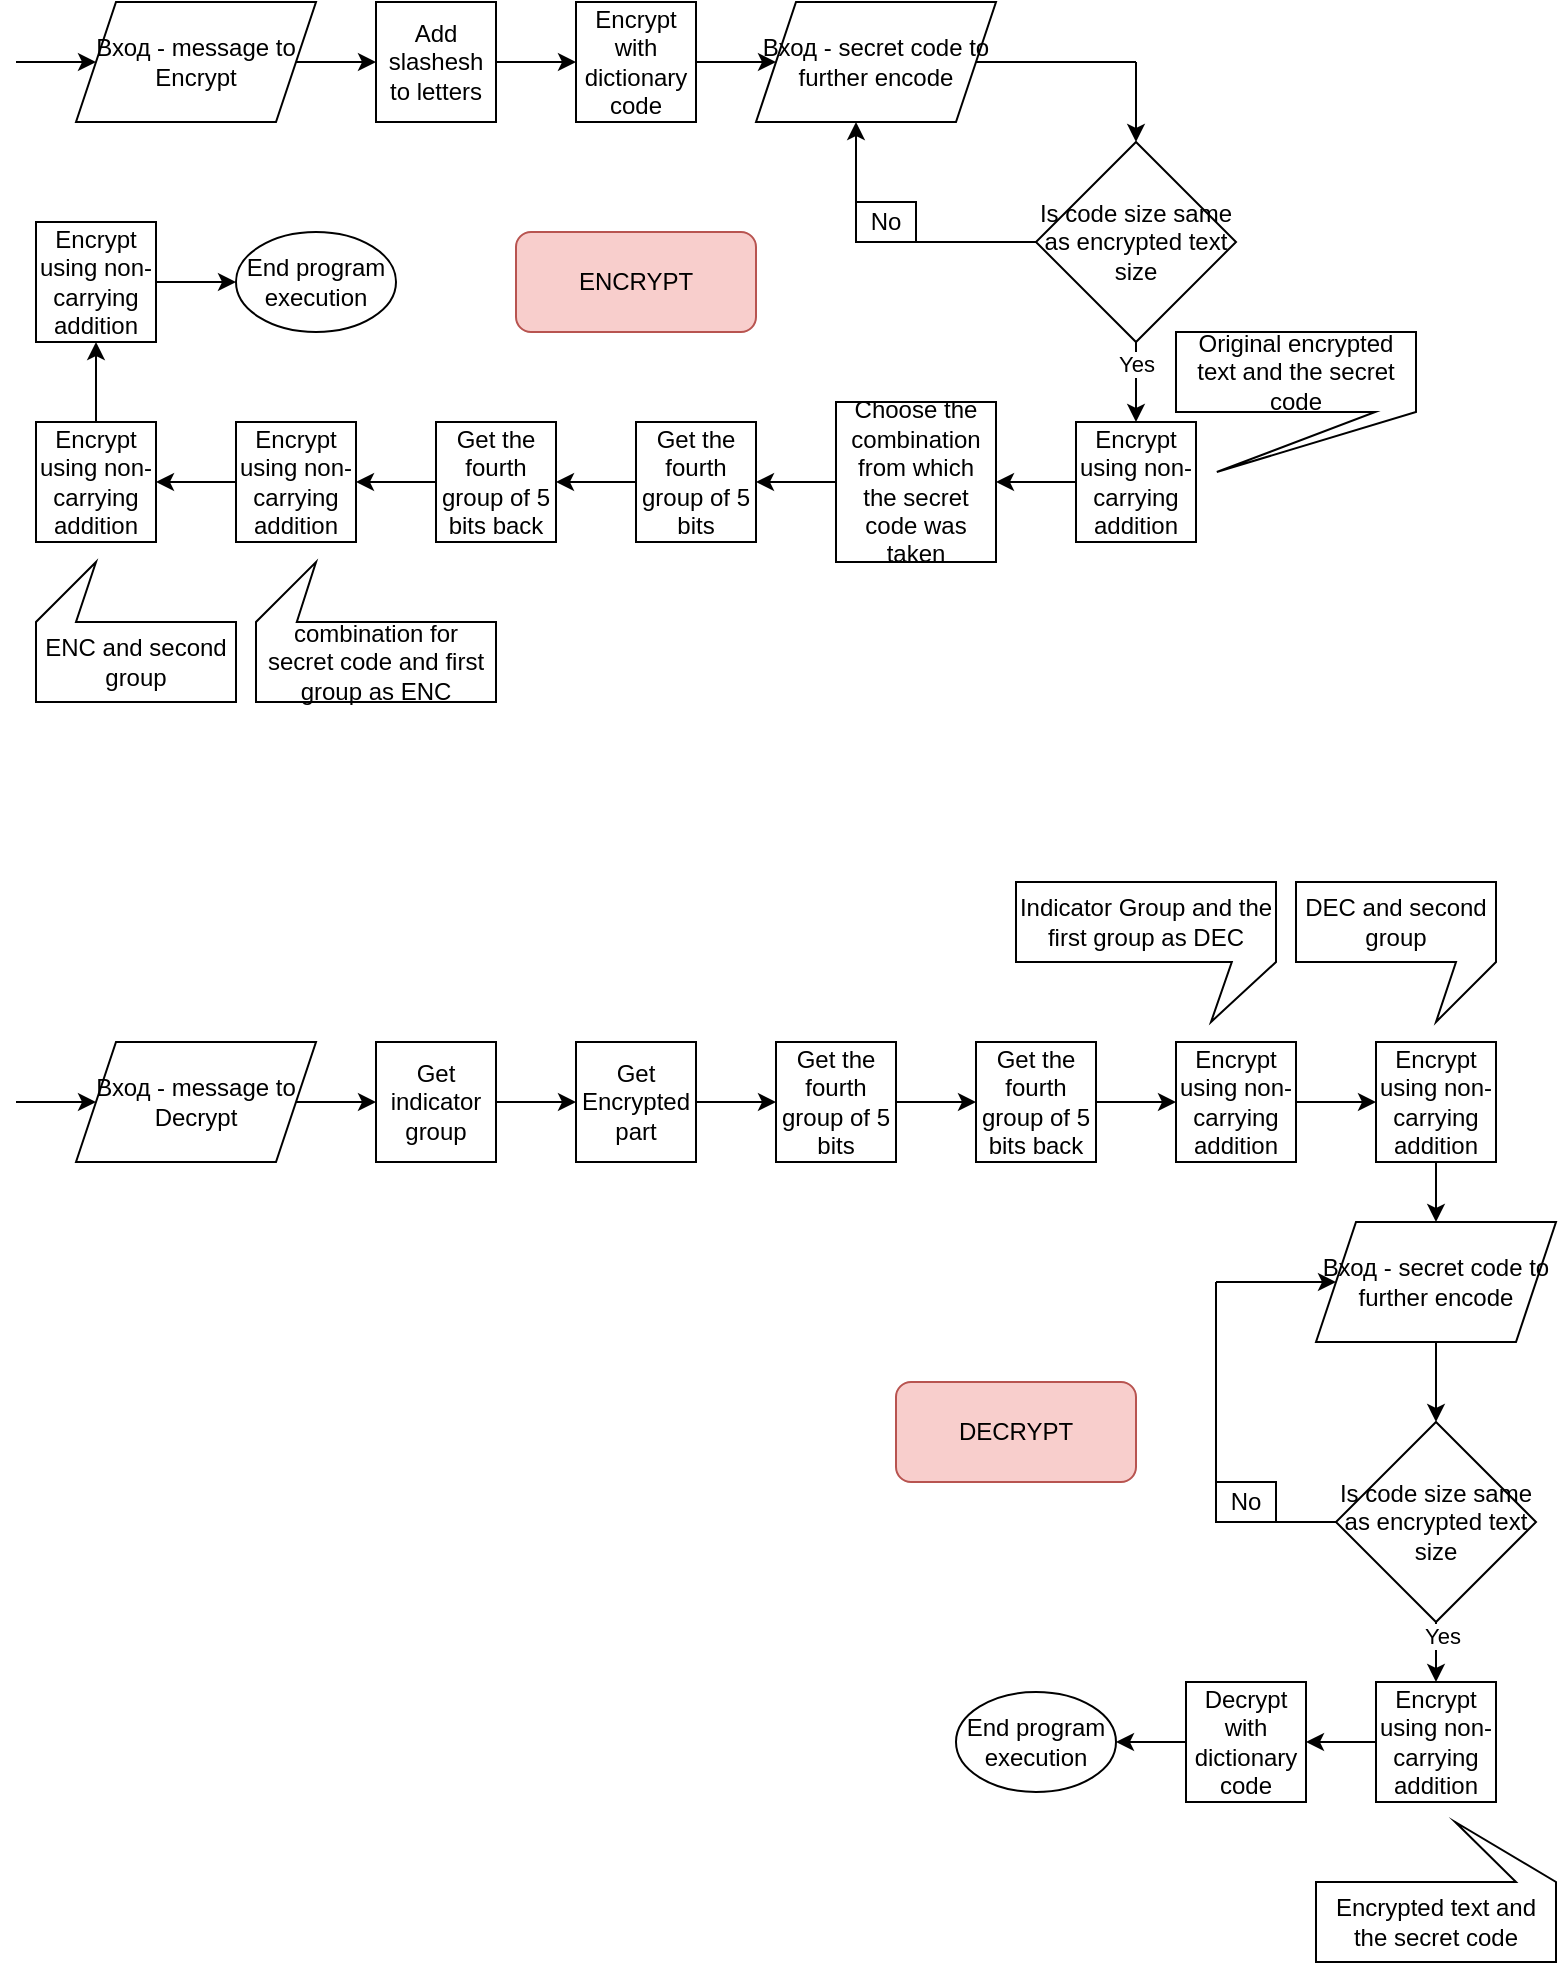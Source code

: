 <mxfile version="17.2.4" type="device"><diagram id="VCJfmVwdAa7vMsff7oao" name="Page-1"><mxGraphModel dx="1730" dy="1068" grid="1" gridSize="10" guides="1" tooltips="1" connect="1" arrows="1" fold="1" page="1" pageScale="1" pageWidth="850" pageHeight="1100" math="0" shadow="0"><root><mxCell id="0"/><mxCell id="1" parent="0"/><mxCell id="t3tLTHO2tqaHIhZBAzxb-1" value="" style="endArrow=classic;html=1;rounded=0;" edge="1" parent="1"><mxGeometry width="50" height="50" relative="1" as="geometry"><mxPoint x="40" y="80" as="sourcePoint"/><mxPoint x="80" y="80" as="targetPoint"/></mxGeometry></mxCell><mxCell id="t3tLTHO2tqaHIhZBAzxb-2" value="Вход - message to Encrypt" style="shape=parallelogram;perimeter=parallelogramPerimeter;whiteSpace=wrap;html=1;fixedSize=1;" vertex="1" parent="1"><mxGeometry x="70" y="50" width="120" height="60" as="geometry"/></mxCell><mxCell id="t3tLTHO2tqaHIhZBAzxb-3" value="" style="endArrow=classic;html=1;rounded=0;exitX=1;exitY=0.5;exitDx=0;exitDy=0;" edge="1" parent="1" source="t3tLTHO2tqaHIhZBAzxb-2"><mxGeometry width="50" height="50" relative="1" as="geometry"><mxPoint x="50" y="90" as="sourcePoint"/><mxPoint x="220" y="80" as="targetPoint"/><Array as="points"/></mxGeometry></mxCell><mxCell id="t3tLTHO2tqaHIhZBAzxb-7" value="" style="edgeStyle=orthogonalEdgeStyle;rounded=0;orthogonalLoop=1;jettySize=auto;html=1;" edge="1" parent="1" source="t3tLTHO2tqaHIhZBAzxb-4" target="t3tLTHO2tqaHIhZBAzxb-5"><mxGeometry relative="1" as="geometry"/></mxCell><mxCell id="t3tLTHO2tqaHIhZBAzxb-4" value="Add slashesh to letters" style="whiteSpace=wrap;html=1;aspect=fixed;" vertex="1" parent="1"><mxGeometry x="220" y="50" width="60" height="60" as="geometry"/></mxCell><mxCell id="t3tLTHO2tqaHIhZBAzxb-9" value="" style="edgeStyle=orthogonalEdgeStyle;rounded=0;orthogonalLoop=1;jettySize=auto;html=1;" edge="1" parent="1" source="t3tLTHO2tqaHIhZBAzxb-5" target="t3tLTHO2tqaHIhZBAzxb-8"><mxGeometry relative="1" as="geometry"/></mxCell><mxCell id="t3tLTHO2tqaHIhZBAzxb-5" value="Encrypt with dictionary code" style="whiteSpace=wrap;html=1;aspect=fixed;" vertex="1" parent="1"><mxGeometry x="320" y="50" width="60" height="60" as="geometry"/></mxCell><mxCell id="t3tLTHO2tqaHIhZBAzxb-20" style="edgeStyle=orthogonalEdgeStyle;rounded=0;orthogonalLoop=1;jettySize=auto;html=1;" edge="1" parent="1" source="t3tLTHO2tqaHIhZBAzxb-6" target="t3tLTHO2tqaHIhZBAzxb-19"><mxGeometry relative="1" as="geometry"/></mxCell><mxCell id="t3tLTHO2tqaHIhZBAzxb-6" value="Encrypt using non-carrying addition" style="whiteSpace=wrap;html=1;aspect=fixed;" vertex="1" parent="1"><mxGeometry x="570" y="260" width="60" height="60" as="geometry"/></mxCell><mxCell id="t3tLTHO2tqaHIhZBAzxb-8" value="Вход - secret code to further encode" style="shape=parallelogram;perimeter=parallelogramPerimeter;whiteSpace=wrap;html=1;fixedSize=1;" vertex="1" parent="1"><mxGeometry x="410" y="50" width="120" height="60" as="geometry"/></mxCell><mxCell id="t3tLTHO2tqaHIhZBAzxb-10" value="" style="endArrow=none;html=1;rounded=0;exitX=1;exitY=0.5;exitDx=0;exitDy=0;" edge="1" parent="1" source="t3tLTHO2tqaHIhZBAzxb-8"><mxGeometry width="50" height="50" relative="1" as="geometry"><mxPoint x="400" y="230" as="sourcePoint"/><mxPoint x="600" y="80" as="targetPoint"/></mxGeometry></mxCell><mxCell id="t3tLTHO2tqaHIhZBAzxb-11" value="" style="endArrow=classic;html=1;rounded=0;" edge="1" parent="1" target="t3tLTHO2tqaHIhZBAzxb-12"><mxGeometry width="50" height="50" relative="1" as="geometry"><mxPoint x="600" y="80" as="sourcePoint"/><mxPoint x="600" y="120" as="targetPoint"/></mxGeometry></mxCell><mxCell id="t3tLTHO2tqaHIhZBAzxb-12" value="Is code size same as encrypted text size" style="rhombus;whiteSpace=wrap;html=1;" vertex="1" parent="1"><mxGeometry x="550" y="120" width="100" height="100" as="geometry"/></mxCell><mxCell id="t3tLTHO2tqaHIhZBAzxb-13" value="" style="endArrow=none;html=1;rounded=0;exitX=0;exitY=0.5;exitDx=0;exitDy=0;" edge="1" parent="1" source="t3tLTHO2tqaHIhZBAzxb-12"><mxGeometry width="50" height="50" relative="1" as="geometry"><mxPoint x="400" y="200" as="sourcePoint"/><mxPoint x="460" y="170" as="targetPoint"/></mxGeometry></mxCell><mxCell id="t3tLTHO2tqaHIhZBAzxb-14" value="" style="endArrow=classic;html=1;rounded=0;" edge="1" parent="1"><mxGeometry width="50" height="50" relative="1" as="geometry"><mxPoint x="460" y="170" as="sourcePoint"/><mxPoint x="460" y="110" as="targetPoint"/></mxGeometry></mxCell><mxCell id="t3tLTHO2tqaHIhZBAzxb-15" value="No" style="rounded=0;whiteSpace=wrap;html=1;" vertex="1" parent="1"><mxGeometry x="460" y="150" width="30" height="20" as="geometry"/></mxCell><mxCell id="t3tLTHO2tqaHIhZBAzxb-18" value="" style="endArrow=classic;html=1;rounded=0;exitX=0.5;exitY=1;exitDx=0;exitDy=0;" edge="1" parent="1" source="t3tLTHO2tqaHIhZBAzxb-12"><mxGeometry width="50" height="50" relative="1" as="geometry"><mxPoint x="410" y="270" as="sourcePoint"/><mxPoint x="600" y="260" as="targetPoint"/></mxGeometry></mxCell><mxCell id="t3tLTHO2tqaHIhZBAzxb-84" value="Yes" style="edgeLabel;html=1;align=center;verticalAlign=middle;resizable=0;points=[];" vertex="1" connectable="0" parent="t3tLTHO2tqaHIhZBAzxb-18"><mxGeometry x="-0.45" relative="1" as="geometry"><mxPoint as="offset"/></mxGeometry></mxCell><mxCell id="t3tLTHO2tqaHIhZBAzxb-23" style="edgeStyle=orthogonalEdgeStyle;rounded=0;orthogonalLoop=1;jettySize=auto;html=1;entryX=1;entryY=0.5;entryDx=0;entryDy=0;" edge="1" parent="1" source="t3tLTHO2tqaHIhZBAzxb-19" target="t3tLTHO2tqaHIhZBAzxb-22"><mxGeometry relative="1" as="geometry"/></mxCell><mxCell id="t3tLTHO2tqaHIhZBAzxb-19" value="Choose the combination from which the secret code was taken" style="whiteSpace=wrap;html=1;aspect=fixed;" vertex="1" parent="1"><mxGeometry x="450" y="250" width="80" height="80" as="geometry"/></mxCell><mxCell id="t3tLTHO2tqaHIhZBAzxb-27" style="edgeStyle=orthogonalEdgeStyle;rounded=0;orthogonalLoop=1;jettySize=auto;html=1;" edge="1" parent="1" source="t3tLTHO2tqaHIhZBAzxb-21" target="t3tLTHO2tqaHIhZBAzxb-26"><mxGeometry relative="1" as="geometry"/></mxCell><mxCell id="t3tLTHO2tqaHIhZBAzxb-21" value="Get the fourth group of 5 bits back" style="whiteSpace=wrap;html=1;aspect=fixed;" vertex="1" parent="1"><mxGeometry x="250" y="260" width="60" height="60" as="geometry"/></mxCell><mxCell id="t3tLTHO2tqaHIhZBAzxb-24" value="" style="edgeStyle=orthogonalEdgeStyle;rounded=0;orthogonalLoop=1;jettySize=auto;html=1;" edge="1" parent="1" source="t3tLTHO2tqaHIhZBAzxb-22" target="t3tLTHO2tqaHIhZBAzxb-21"><mxGeometry relative="1" as="geometry"/></mxCell><mxCell id="t3tLTHO2tqaHIhZBAzxb-22" value="Get the fourth group of 5 bits" style="whiteSpace=wrap;html=1;aspect=fixed;" vertex="1" parent="1"><mxGeometry x="350" y="260" width="60" height="60" as="geometry"/></mxCell><mxCell id="t3tLTHO2tqaHIhZBAzxb-30" style="edgeStyle=orthogonalEdgeStyle;rounded=0;orthogonalLoop=1;jettySize=auto;html=1;entryX=0.5;entryY=1;entryDx=0;entryDy=0;" edge="1" parent="1" source="t3tLTHO2tqaHIhZBAzxb-25" target="t3tLTHO2tqaHIhZBAzxb-29"><mxGeometry relative="1" as="geometry"/></mxCell><mxCell id="t3tLTHO2tqaHIhZBAzxb-25" value="Encrypt using non-carrying addition" style="whiteSpace=wrap;html=1;aspect=fixed;" vertex="1" parent="1"><mxGeometry x="50" y="260" width="60" height="60" as="geometry"/></mxCell><mxCell id="t3tLTHO2tqaHIhZBAzxb-28" style="edgeStyle=orthogonalEdgeStyle;rounded=0;orthogonalLoop=1;jettySize=auto;html=1;entryX=1;entryY=0.5;entryDx=0;entryDy=0;" edge="1" parent="1" source="t3tLTHO2tqaHIhZBAzxb-26" target="t3tLTHO2tqaHIhZBAzxb-25"><mxGeometry relative="1" as="geometry"/></mxCell><mxCell id="t3tLTHO2tqaHIhZBAzxb-26" value="Encrypt using non-carrying addition" style="whiteSpace=wrap;html=1;aspect=fixed;" vertex="1" parent="1"><mxGeometry x="150" y="260" width="60" height="60" as="geometry"/></mxCell><mxCell id="t3tLTHO2tqaHIhZBAzxb-32" style="edgeStyle=orthogonalEdgeStyle;rounded=0;orthogonalLoop=1;jettySize=auto;html=1;entryX=0;entryY=0.5;entryDx=0;entryDy=0;" edge="1" parent="1" source="t3tLTHO2tqaHIhZBAzxb-29" target="t3tLTHO2tqaHIhZBAzxb-31"><mxGeometry relative="1" as="geometry"/></mxCell><mxCell id="t3tLTHO2tqaHIhZBAzxb-29" value="Encrypt using non-carrying addition" style="whiteSpace=wrap;html=1;aspect=fixed;" vertex="1" parent="1"><mxGeometry x="50" y="160" width="60" height="60" as="geometry"/></mxCell><mxCell id="t3tLTHO2tqaHIhZBAzxb-31" value="End program execution" style="ellipse;whiteSpace=wrap;html=1;" vertex="1" parent="1"><mxGeometry x="150" y="165" width="80" height="50" as="geometry"/></mxCell><mxCell id="t3tLTHO2tqaHIhZBAzxb-33" value="Original encrypted text and the secret code" style="shape=callout;whiteSpace=wrap;html=1;perimeter=calloutPerimeter;position2=0.17;size=30;position=0.83;base=120;" vertex="1" parent="1"><mxGeometry x="620" y="215" width="120" height="70" as="geometry"/></mxCell><mxCell id="t3tLTHO2tqaHIhZBAzxb-34" value="ENC and second group" style="shape=callout;whiteSpace=wrap;html=1;perimeter=calloutPerimeter;position2=0.7;size=30;position=0.8;base=120;direction=west;" vertex="1" parent="1"><mxGeometry x="50" y="330" width="100" height="70" as="geometry"/></mxCell><mxCell id="t3tLTHO2tqaHIhZBAzxb-35" value="combination for secret code and first group as ENC" style="shape=callout;whiteSpace=wrap;html=1;perimeter=calloutPerimeter;position2=0.75;size=30;position=0.83;base=120;direction=west;" vertex="1" parent="1"><mxGeometry x="160" y="330" width="120" height="70" as="geometry"/></mxCell><mxCell id="t3tLTHO2tqaHIhZBAzxb-36" value="ENCRYPT" style="rounded=1;whiteSpace=wrap;html=1;fillColor=#f8cecc;strokeColor=#b85450;" vertex="1" parent="1"><mxGeometry x="290" y="165" width="120" height="50" as="geometry"/></mxCell><mxCell id="t3tLTHO2tqaHIhZBAzxb-37" value="" style="endArrow=classic;html=1;rounded=0;" edge="1" parent="1"><mxGeometry width="50" height="50" relative="1" as="geometry"><mxPoint x="40" y="600" as="sourcePoint"/><mxPoint x="80" y="600" as="targetPoint"/></mxGeometry></mxCell><mxCell id="t3tLTHO2tqaHIhZBAzxb-38" value="Вход - message to Decrypt" style="shape=parallelogram;perimeter=parallelogramPerimeter;whiteSpace=wrap;html=1;fixedSize=1;" vertex="1" parent="1"><mxGeometry x="70" y="570" width="120" height="60" as="geometry"/></mxCell><mxCell id="t3tLTHO2tqaHIhZBAzxb-39" value="" style="endArrow=classic;html=1;rounded=0;exitX=1;exitY=0.5;exitDx=0;exitDy=0;" edge="1" parent="1" source="t3tLTHO2tqaHIhZBAzxb-38"><mxGeometry width="50" height="50" relative="1" as="geometry"><mxPoint x="50" y="610" as="sourcePoint"/><mxPoint x="220.0" y="600" as="targetPoint"/><Array as="points"/></mxGeometry></mxCell><mxCell id="t3tLTHO2tqaHIhZBAzxb-40" value="" style="edgeStyle=orthogonalEdgeStyle;rounded=0;orthogonalLoop=1;jettySize=auto;html=1;" edge="1" parent="1" source="t3tLTHO2tqaHIhZBAzxb-41" target="t3tLTHO2tqaHIhZBAzxb-43"><mxGeometry relative="1" as="geometry"/></mxCell><mxCell id="t3tLTHO2tqaHIhZBAzxb-41" value="Get indicator group" style="whiteSpace=wrap;html=1;aspect=fixed;" vertex="1" parent="1"><mxGeometry x="220" y="570" width="60" height="60" as="geometry"/></mxCell><mxCell id="t3tLTHO2tqaHIhZBAzxb-73" style="edgeStyle=orthogonalEdgeStyle;rounded=0;orthogonalLoop=1;jettySize=auto;html=1;entryX=0;entryY=0.5;entryDx=0;entryDy=0;" edge="1" parent="1" source="t3tLTHO2tqaHIhZBAzxb-43" target="t3tLTHO2tqaHIhZBAzxb-71"><mxGeometry relative="1" as="geometry"/></mxCell><mxCell id="t3tLTHO2tqaHIhZBAzxb-43" value="Get Encrypted part" style="whiteSpace=wrap;html=1;aspect=fixed;" vertex="1" parent="1"><mxGeometry x="320" y="570" width="60" height="60" as="geometry"/></mxCell><mxCell id="t3tLTHO2tqaHIhZBAzxb-44" style="edgeStyle=orthogonalEdgeStyle;rounded=0;orthogonalLoop=1;jettySize=auto;html=1;" edge="1" parent="1" source="t3tLTHO2tqaHIhZBAzxb-45" target="t3tLTHO2tqaHIhZBAzxb-55"><mxGeometry relative="1" as="geometry"/></mxCell><mxCell id="t3tLTHO2tqaHIhZBAzxb-45" value="Encrypt using non-carrying addition" style="whiteSpace=wrap;html=1;aspect=fixed;" vertex="1" parent="1"><mxGeometry x="720" y="890" width="60" height="60" as="geometry"/></mxCell><mxCell id="t3tLTHO2tqaHIhZBAzxb-81" style="edgeStyle=orthogonalEdgeStyle;rounded=0;orthogonalLoop=1;jettySize=auto;html=1;entryX=0.5;entryY=0;entryDx=0;entryDy=0;" edge="1" parent="1" source="t3tLTHO2tqaHIhZBAzxb-46" target="t3tLTHO2tqaHIhZBAzxb-49"><mxGeometry relative="1" as="geometry"/></mxCell><mxCell id="t3tLTHO2tqaHIhZBAzxb-46" value="Вход - secret code to further encode" style="shape=parallelogram;perimeter=parallelogramPerimeter;whiteSpace=wrap;html=1;fixedSize=1;" vertex="1" parent="1"><mxGeometry x="690" y="660" width="120" height="60" as="geometry"/></mxCell><mxCell id="t3tLTHO2tqaHIhZBAzxb-49" value="Is code size same as encrypted text size" style="rhombus;whiteSpace=wrap;html=1;" vertex="1" parent="1"><mxGeometry x="700" y="760" width="100" height="100" as="geometry"/></mxCell><mxCell id="t3tLTHO2tqaHIhZBAzxb-50" value="" style="endArrow=none;html=1;rounded=0;exitX=0;exitY=0.5;exitDx=0;exitDy=0;" edge="1" parent="1" source="t3tLTHO2tqaHIhZBAzxb-49"><mxGeometry width="50" height="50" relative="1" as="geometry"><mxPoint x="440" y="1020" as="sourcePoint"/><mxPoint x="640" y="810" as="targetPoint"/></mxGeometry></mxCell><mxCell id="t3tLTHO2tqaHIhZBAzxb-51" value="" style="endArrow=classic;html=1;rounded=0;entryX=0;entryY=0.5;entryDx=0;entryDy=0;" edge="1" parent="1" target="t3tLTHO2tqaHIhZBAzxb-46"><mxGeometry width="50" height="50" relative="1" as="geometry"><mxPoint x="640" y="690" as="sourcePoint"/><mxPoint x="500" y="930" as="targetPoint"/></mxGeometry></mxCell><mxCell id="t3tLTHO2tqaHIhZBAzxb-52" value="No" style="rounded=0;whiteSpace=wrap;html=1;" vertex="1" parent="1"><mxGeometry x="640" y="790" width="30" height="20" as="geometry"/></mxCell><mxCell id="t3tLTHO2tqaHIhZBAzxb-53" value="" style="endArrow=classic;html=1;rounded=0;exitX=0.5;exitY=1;exitDx=0;exitDy=0;entryX=0.5;entryY=0;entryDx=0;entryDy=0;" edge="1" parent="1" source="t3tLTHO2tqaHIhZBAzxb-49" target="t3tLTHO2tqaHIhZBAzxb-45"><mxGeometry width="50" height="50" relative="1" as="geometry"><mxPoint x="450" y="1090" as="sourcePoint"/><mxPoint x="640" y="1080" as="targetPoint"/></mxGeometry></mxCell><mxCell id="t3tLTHO2tqaHIhZBAzxb-85" value="Yes" style="edgeLabel;html=1;align=center;verticalAlign=middle;resizable=0;points=[];" vertex="1" connectable="0" parent="t3tLTHO2tqaHIhZBAzxb-53"><mxGeometry x="-0.554" y="3" relative="1" as="geometry"><mxPoint as="offset"/></mxGeometry></mxCell><mxCell id="t3tLTHO2tqaHIhZBAzxb-86" style="edgeStyle=orthogonalEdgeStyle;rounded=0;orthogonalLoop=1;jettySize=auto;html=1;" edge="1" parent="1" source="t3tLTHO2tqaHIhZBAzxb-55" target="t3tLTHO2tqaHIhZBAzxb-66"><mxGeometry relative="1" as="geometry"/></mxCell><mxCell id="t3tLTHO2tqaHIhZBAzxb-55" value="Decrypt with dictionary code" style="whiteSpace=wrap;html=1;aspect=fixed;" vertex="1" parent="1"><mxGeometry x="625" y="890" width="60" height="60" as="geometry"/></mxCell><mxCell id="t3tLTHO2tqaHIhZBAzxb-79" style="edgeStyle=orthogonalEdgeStyle;rounded=0;orthogonalLoop=1;jettySize=auto;html=1;" edge="1" parent="1" source="t3tLTHO2tqaHIhZBAzxb-61" target="t3tLTHO2tqaHIhZBAzxb-46"><mxGeometry relative="1" as="geometry"/></mxCell><mxCell id="t3tLTHO2tqaHIhZBAzxb-61" value="Encrypt using non-carrying addition" style="whiteSpace=wrap;html=1;aspect=fixed;" vertex="1" parent="1"><mxGeometry x="720" y="570" width="60" height="60" as="geometry"/></mxCell><mxCell id="t3tLTHO2tqaHIhZBAzxb-78" style="edgeStyle=orthogonalEdgeStyle;rounded=0;orthogonalLoop=1;jettySize=auto;html=1;" edge="1" parent="1" source="t3tLTHO2tqaHIhZBAzxb-63" target="t3tLTHO2tqaHIhZBAzxb-61"><mxGeometry relative="1" as="geometry"/></mxCell><mxCell id="t3tLTHO2tqaHIhZBAzxb-63" value="Encrypt using non-carrying addition" style="whiteSpace=wrap;html=1;aspect=fixed;" vertex="1" parent="1"><mxGeometry x="620" y="570" width="60" height="60" as="geometry"/></mxCell><mxCell id="t3tLTHO2tqaHIhZBAzxb-66" value="End program execution" style="ellipse;whiteSpace=wrap;html=1;" vertex="1" parent="1"><mxGeometry x="510" y="895" width="80" height="50" as="geometry"/></mxCell><mxCell id="t3tLTHO2tqaHIhZBAzxb-67" value="Encrypted text and the secret code" style="shape=callout;whiteSpace=wrap;html=1;perimeter=calloutPerimeter;position2=0.42;size=30;position=0;base=20;direction=west;" vertex="1" parent="1"><mxGeometry x="690" y="960" width="120" height="70" as="geometry"/></mxCell><mxCell id="t3tLTHO2tqaHIhZBAzxb-68" value="DEC and second group" style="shape=callout;whiteSpace=wrap;html=1;perimeter=calloutPerimeter;position2=0.7;size=30;position=0.8;base=120;direction=east;" vertex="1" parent="1"><mxGeometry x="680" y="490" width="100" height="70" as="geometry"/></mxCell><mxCell id="t3tLTHO2tqaHIhZBAzxb-69" value="Indicator Group and the first group as DEC" style="shape=callout;whiteSpace=wrap;html=1;perimeter=calloutPerimeter;position2=0.75;size=30;position=0.83;base=120;direction=east;" vertex="1" parent="1"><mxGeometry x="540" y="490" width="130" height="70" as="geometry"/></mxCell><mxCell id="t3tLTHO2tqaHIhZBAzxb-70" value="DECRYPT" style="rounded=1;whiteSpace=wrap;html=1;fillColor=#f8cecc;strokeColor=#b85450;" vertex="1" parent="1"><mxGeometry x="480" y="740" width="120" height="50" as="geometry"/></mxCell><mxCell id="t3tLTHO2tqaHIhZBAzxb-75" style="edgeStyle=orthogonalEdgeStyle;rounded=0;orthogonalLoop=1;jettySize=auto;html=1;entryX=0;entryY=0.5;entryDx=0;entryDy=0;" edge="1" parent="1" source="t3tLTHO2tqaHIhZBAzxb-71" target="t3tLTHO2tqaHIhZBAzxb-72"><mxGeometry relative="1" as="geometry"/></mxCell><mxCell id="t3tLTHO2tqaHIhZBAzxb-71" value="Get the fourth group of 5 bits" style="whiteSpace=wrap;html=1;aspect=fixed;" vertex="1" parent="1"><mxGeometry x="420" y="570" width="60" height="60" as="geometry"/></mxCell><mxCell id="t3tLTHO2tqaHIhZBAzxb-77" style="edgeStyle=orthogonalEdgeStyle;rounded=0;orthogonalLoop=1;jettySize=auto;html=1;entryX=0;entryY=0.5;entryDx=0;entryDy=0;" edge="1" parent="1" source="t3tLTHO2tqaHIhZBAzxb-72" target="t3tLTHO2tqaHIhZBAzxb-63"><mxGeometry relative="1" as="geometry"/></mxCell><mxCell id="t3tLTHO2tqaHIhZBAzxb-72" value="Get the fourth group of 5 bits back" style="whiteSpace=wrap;html=1;aspect=fixed;" vertex="1" parent="1"><mxGeometry x="520" y="570" width="60" height="60" as="geometry"/></mxCell><mxCell id="t3tLTHO2tqaHIhZBAzxb-82" value="" style="endArrow=none;html=1;rounded=0;" edge="1" parent="1"><mxGeometry width="50" height="50" relative="1" as="geometry"><mxPoint x="640" y="810" as="sourcePoint"/><mxPoint x="640" y="690" as="targetPoint"/></mxGeometry></mxCell></root></mxGraphModel></diagram></mxfile>